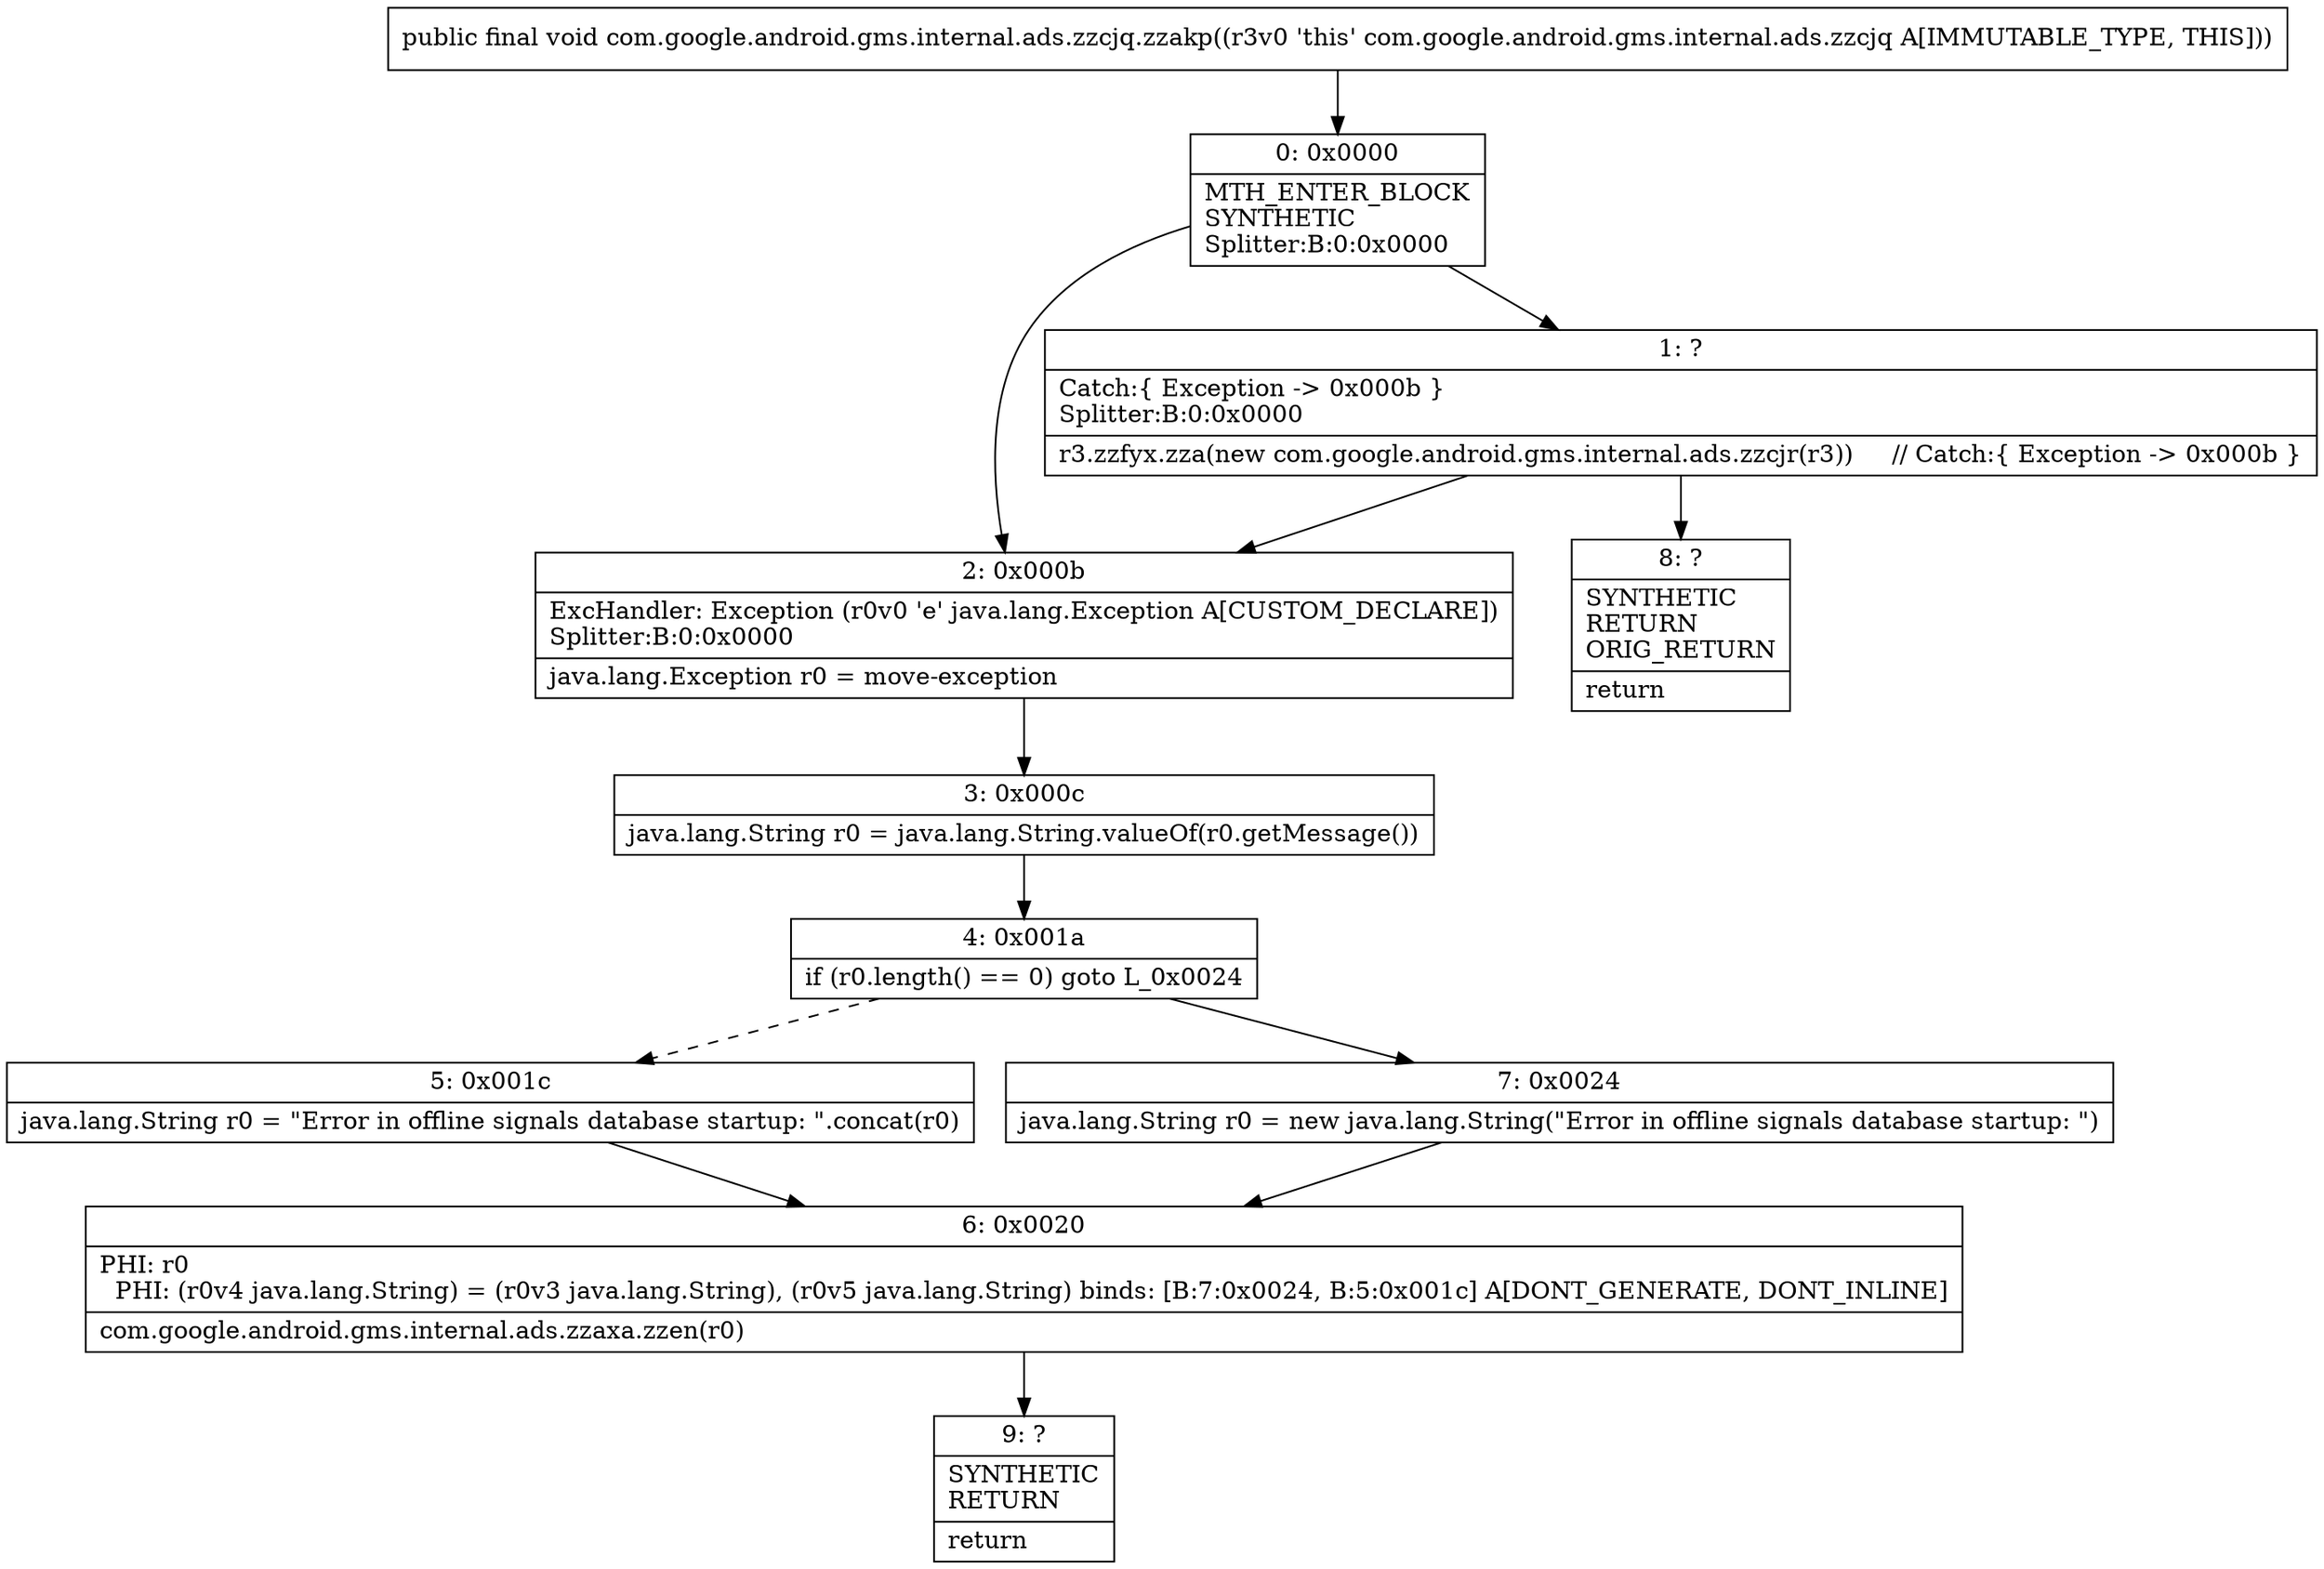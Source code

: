 digraph "CFG forcom.google.android.gms.internal.ads.zzcjq.zzakp()V" {
Node_0 [shape=record,label="{0\:\ 0x0000|MTH_ENTER_BLOCK\lSYNTHETIC\lSplitter:B:0:0x0000\l}"];
Node_1 [shape=record,label="{1\:\ ?|Catch:\{ Exception \-\> 0x000b \}\lSplitter:B:0:0x0000\l|r3.zzfyx.zza(new com.google.android.gms.internal.ads.zzcjr(r3))     \/\/ Catch:\{ Exception \-\> 0x000b \}\l}"];
Node_2 [shape=record,label="{2\:\ 0x000b|ExcHandler: Exception (r0v0 'e' java.lang.Exception A[CUSTOM_DECLARE])\lSplitter:B:0:0x0000\l|java.lang.Exception r0 = move\-exception\l}"];
Node_3 [shape=record,label="{3\:\ 0x000c|java.lang.String r0 = java.lang.String.valueOf(r0.getMessage())\l}"];
Node_4 [shape=record,label="{4\:\ 0x001a|if (r0.length() == 0) goto L_0x0024\l}"];
Node_5 [shape=record,label="{5\:\ 0x001c|java.lang.String r0 = \"Error in offline signals database startup: \".concat(r0)\l}"];
Node_6 [shape=record,label="{6\:\ 0x0020|PHI: r0 \l  PHI: (r0v4 java.lang.String) = (r0v3 java.lang.String), (r0v5 java.lang.String) binds: [B:7:0x0024, B:5:0x001c] A[DONT_GENERATE, DONT_INLINE]\l|com.google.android.gms.internal.ads.zzaxa.zzen(r0)\l}"];
Node_7 [shape=record,label="{7\:\ 0x0024|java.lang.String r0 = new java.lang.String(\"Error in offline signals database startup: \")\l}"];
Node_8 [shape=record,label="{8\:\ ?|SYNTHETIC\lRETURN\lORIG_RETURN\l|return\l}"];
Node_9 [shape=record,label="{9\:\ ?|SYNTHETIC\lRETURN\l|return\l}"];
MethodNode[shape=record,label="{public final void com.google.android.gms.internal.ads.zzcjq.zzakp((r3v0 'this' com.google.android.gms.internal.ads.zzcjq A[IMMUTABLE_TYPE, THIS])) }"];
MethodNode -> Node_0;
Node_0 -> Node_1;
Node_0 -> Node_2;
Node_1 -> Node_2;
Node_1 -> Node_8;
Node_2 -> Node_3;
Node_3 -> Node_4;
Node_4 -> Node_5[style=dashed];
Node_4 -> Node_7;
Node_5 -> Node_6;
Node_6 -> Node_9;
Node_7 -> Node_6;
}

